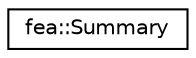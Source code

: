 digraph "Graphical Class Hierarchy"
{
  edge [fontname="Helvetica",fontsize="10",labelfontname="Helvetica",labelfontsize="10"];
  node [fontname="Helvetica",fontsize="10",shape=record];
  rankdir="LR";
  Node1 [label="fea::Summary",height=0.2,width=0.4,color="black", fillcolor="white", style="filled",URL="$structfea_1_1_summary.html",tooltip="Contains the results of an analysis after calling fea::solve. "];
}
